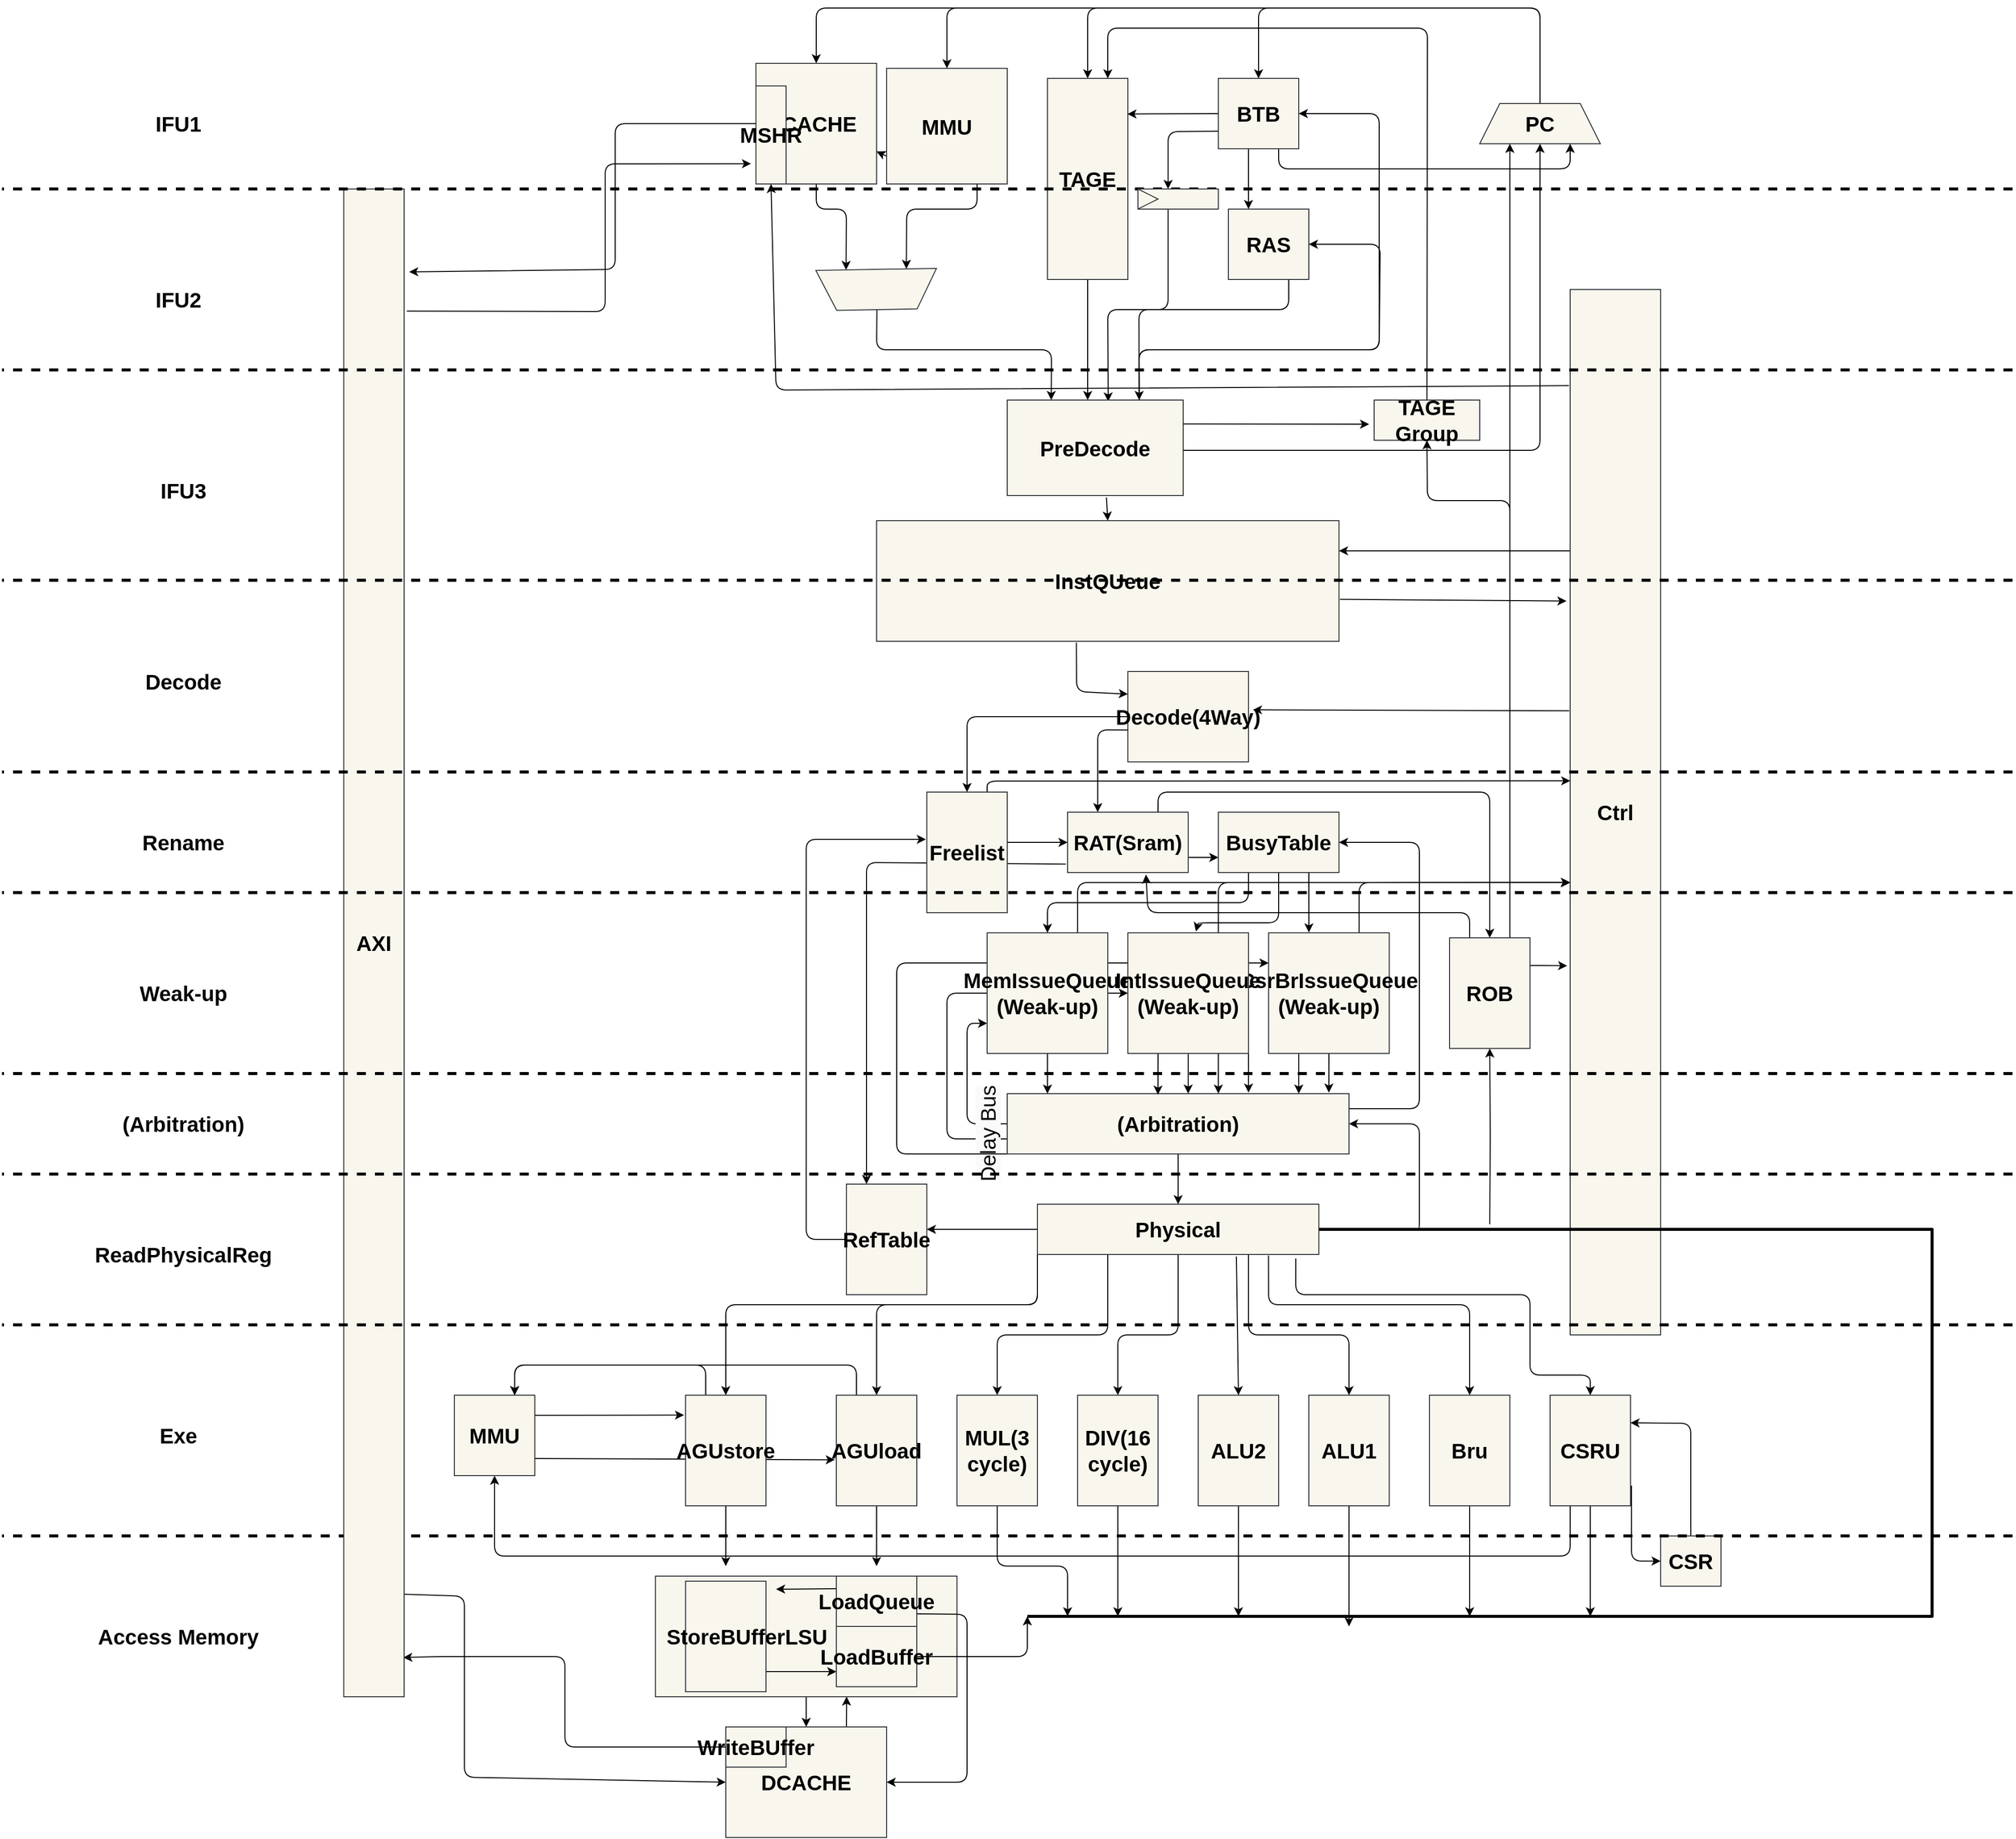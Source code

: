 <mxfile>
    <diagram id="yQtgvB0GavaPX3tY9K_d" name="Page-1">
        <mxGraphModel dx="2946" dy="2102" grid="1" gridSize="10" guides="1" tooltips="1" connect="1" arrows="1" fold="1" page="1" pageScale="1" pageWidth="850" pageHeight="1100" background="#ffffff" math="0" shadow="0">
            <root>
                <mxCell id="0"/>
                <mxCell id="1" parent="0"/>
                <mxCell id="61" style="edgeStyle=none;html=1;entryX=0;entryY=0.25;entryDx=0;entryDy=0;strokeColor=#030303;strokeWidth=1;fontSize=21;fontColor=#000000;exitX=0.432;exitY=1.01;exitDx=0;exitDy=0;exitPerimeter=0;" parent="1" source="3" target="50" edge="1">
                    <mxGeometry relative="1" as="geometry">
                        <mxPoint x="620" y="640" as="sourcePoint"/>
                        <Array as="points">
                            <mxPoint x="509" y="680"/>
                        </Array>
                    </mxGeometry>
                </mxCell>
                <mxCell id="170" style="edgeStyle=none;html=1;exitX=1.002;exitY=0.652;exitDx=0;exitDy=0;strokeColor=#080808;strokeWidth=1;fontSize=21;fontColor=#f8f7f7;entryX=-0.041;entryY=0.298;entryDx=0;entryDy=0;entryPerimeter=0;exitPerimeter=0;" parent="1" source="3" target="55" edge="1">
                    <mxGeometry relative="1" as="geometry">
                        <mxPoint x="990" y="575" as="targetPoint"/>
                    </mxGeometry>
                </mxCell>
                <mxCell id="3" value="&lt;b style=&quot;font-size: 21px;&quot;&gt;&lt;font color=&quot;#000000&quot; style=&quot;font-size: 21px;&quot;&gt;InstQUeue&lt;/font&gt;&lt;/b&gt;" style="whiteSpace=wrap;html=1;fillColor=#f9f7ed;strokeColor=#36393d;fontSize=21;" parent="1" vertex="1">
                    <mxGeometry x="310" y="510" width="460" height="120" as="geometry"/>
                </mxCell>
                <mxCell id="167" style="edgeStyle=none;html=1;exitX=0;exitY=0.5;exitDx=0;exitDy=0;strokeColor=#080808;strokeWidth=1;fontSize=21;fontColor=#f8f7f7;entryX=1.084;entryY=0.055;entryDx=0;entryDy=0;entryPerimeter=0;" parent="1" source="4" target="165" edge="1">
                    <mxGeometry relative="1" as="geometry">
                        <mxPoint x="-360" y="259.882" as="targetPoint"/>
                        <Array as="points">
                            <mxPoint x="50" y="115"/>
                            <mxPoint x="50" y="260"/>
                        </Array>
                    </mxGeometry>
                </mxCell>
                <mxCell id="168" style="edgeStyle=none;html=1;exitX=1.045;exitY=0.081;exitDx=0;exitDy=0;strokeColor=#080808;strokeWidth=1;fontSize=21;fontColor=#f8f7f7;exitPerimeter=0;entryX=-0.041;entryY=0.832;entryDx=0;entryDy=0;entryPerimeter=0;" parent="1" source="165" target="4" edge="1">
                    <mxGeometry relative="1" as="geometry">
                        <mxPoint x="30" y="300" as="targetPoint"/>
                        <Array as="points">
                            <mxPoint x="40" y="302"/>
                            <mxPoint x="40" y="155"/>
                        </Array>
                    </mxGeometry>
                </mxCell>
                <mxCell id="268" style="edgeStyle=none;html=1;exitX=0.5;exitY=1;exitDx=0;exitDy=0;entryX=0.75;entryY=1;entryDx=0;entryDy=0;strokeColor=#000000;fontSize=21;fontColor=#000000;" parent="1" source="4" target="267" edge="1">
                    <mxGeometry relative="1" as="geometry">
                        <Array as="points">
                            <mxPoint x="250" y="200"/>
                            <mxPoint x="280" y="200"/>
                        </Array>
                    </mxGeometry>
                </mxCell>
                <mxCell id="4" value="&lt;b style=&quot;font-size: 21px;&quot;&gt;&lt;font color=&quot;#000000&quot; style=&quot;font-size: 21px;&quot;&gt;ICACHE&lt;/font&gt;&lt;/b&gt;" style="whiteSpace=wrap;html=1;fillColor=#f9f7ed;strokeColor=#36393d;fontSize=21;" parent="1" vertex="1">
                    <mxGeometry x="190" y="55" width="120" height="120" as="geometry"/>
                </mxCell>
                <mxCell id="45" style="edgeStyle=none;html=1;exitX=0.5;exitY=1;exitDx=0;exitDy=0;strokeColor=#030303;strokeWidth=1;fontSize=21;fontColor=#000000;" parent="1" source="5" target="4" edge="1">
                    <mxGeometry relative="1" as="geometry"/>
                </mxCell>
                <mxCell id="269" style="edgeStyle=none;html=1;exitX=0.75;exitY=1;exitDx=0;exitDy=0;strokeColor=#000000;fontSize=21;fontColor=#000000;entryX=0.25;entryY=1;entryDx=0;entryDy=0;" parent="1" source="5" target="267" edge="1">
                    <mxGeometry relative="1" as="geometry">
                        <Array as="points">
                            <mxPoint x="410" y="200"/>
                            <mxPoint x="340" y="200"/>
                        </Array>
                    </mxGeometry>
                </mxCell>
                <mxCell id="5" value="&lt;b style=&quot;font-size: 21px;&quot;&gt;&lt;font color=&quot;#000000&quot; style=&quot;font-size: 21px;&quot;&gt;MMU&lt;/font&gt;&lt;/b&gt;" style="whiteSpace=wrap;html=1;fillColor=#f9f7ed;strokeColor=#36393d;fontSize=21;" parent="1" vertex="1">
                    <mxGeometry x="320" y="60" width="120" height="115" as="geometry"/>
                </mxCell>
                <mxCell id="38" style="edgeStyle=orthogonalEdgeStyle;html=1;exitX=0.5;exitY=0;exitDx=0;exitDy=0;strokeColor=#030303;strokeWidth=1;fontSize=21;fontColor=#000000;entryX=0.5;entryY=0;entryDx=0;entryDy=0;startArrow=none;" parent="1" source="263" target="7" edge="1">
                    <mxGeometry relative="1" as="geometry">
                        <mxPoint x="520" y="60" as="targetPoint"/>
                        <mxPoint x="930.0" y="80" as="sourcePoint"/>
                        <Array as="points">
                            <mxPoint x="970"/>
                            <mxPoint x="520"/>
                        </Array>
                    </mxGeometry>
                </mxCell>
                <mxCell id="276" style="edgeStyle=none;html=1;exitX=0.75;exitY=0;exitDx=0;exitDy=0;entryX=0.25;entryY=1;entryDx=0;entryDy=0;strokeColor=#000000;fontSize=21;fontColor=#000000;" parent="1" source="122" target="263" edge="1">
                    <mxGeometry relative="1" as="geometry">
                        <mxPoint x="560" y="471.25" as="sourcePoint"/>
                        <Array as="points">
                            <mxPoint x="940" y="471"/>
                        </Array>
                    </mxGeometry>
                </mxCell>
                <mxCell id="272" style="edgeStyle=none;html=1;exitX=0.5;exitY=1;exitDx=0;exitDy=0;strokeColor=#000000;fontSize=21;fontColor=#000000;" parent="1" source="7" edge="1">
                    <mxGeometry relative="1" as="geometry">
                        <mxPoint x="520" y="390" as="targetPoint"/>
                        <Array as="points">
                            <mxPoint x="520" y="310"/>
                            <mxPoint x="520" y="350"/>
                        </Array>
                    </mxGeometry>
                </mxCell>
                <mxCell id="7" value="&lt;b style=&quot;font-size: 21px;&quot;&gt;&lt;font color=&quot;#000000&quot; style=&quot;font-size: 21px;&quot;&gt;TAGE&lt;/font&gt;&lt;/b&gt;" style="whiteSpace=wrap;html=1;fillColor=#f9f7ed;strokeColor=#36393d;fontSize=21;" parent="1" vertex="1">
                    <mxGeometry x="480" y="70" width="80" height="200" as="geometry"/>
                </mxCell>
                <mxCell id="273" style="edgeStyle=none;html=1;exitX=0.75;exitY=1;exitDx=0;exitDy=0;entryX=0.574;entryY=0.015;entryDx=0;entryDy=0;strokeColor=#000000;fontSize=21;fontColor=#000000;entryPerimeter=0;" parent="1" source="8" target="51" edge="1">
                    <mxGeometry relative="1" as="geometry">
                        <Array as="points">
                            <mxPoint x="720" y="300"/>
                            <mxPoint x="540" y="300"/>
                        </Array>
                    </mxGeometry>
                </mxCell>
                <mxCell id="8" value="&lt;font color=&quot;#000000&quot; style=&quot;font-size: 21px;&quot;&gt;&lt;span style=&quot;font-size: 21px;&quot;&gt;&lt;b style=&quot;font-size: 21px;&quot;&gt;RAS&lt;/b&gt;&lt;/span&gt;&lt;/font&gt;" style="whiteSpace=wrap;html=1;fillColor=#f9f7ed;strokeColor=#36393d;fontSize=21;" parent="1" vertex="1">
                    <mxGeometry x="660" y="200" width="80" height="70" as="geometry"/>
                </mxCell>
                <mxCell id="10" style="edgeStyle=none;html=1;fontSize=21;fontColor=#000000;strokeColor=#030303;entryX=0.25;entryY=0;entryDx=0;entryDy=0;" parent="1" target="8" edge="1">
                    <mxGeometry relative="1" as="geometry">
                        <mxPoint x="700" y="190" as="targetPoint"/>
                        <mxPoint x="680" y="140" as="sourcePoint"/>
                    </mxGeometry>
                </mxCell>
                <mxCell id="31" style="edgeStyle=none;html=1;strokeColor=#030303;fontSize=21;fontColor=#000000;entryX=0.994;entryY=0.177;entryDx=0;entryDy=0;exitX=0;exitY=0.5;exitDx=0;exitDy=0;entryPerimeter=0;" parent="1" source="9" target="7" edge="1">
                    <mxGeometry relative="1" as="geometry">
                        <mxPoint x="570" y="123" as="targetPoint"/>
                        <mxPoint x="580" y="70" as="sourcePoint"/>
                    </mxGeometry>
                </mxCell>
                <mxCell id="264" style="edgeStyle=none;html=1;entryX=0.75;entryY=1;entryDx=0;entryDy=0;strokeColor=#000000;fontSize=21;fontColor=#000000;exitX=0.75;exitY=1;exitDx=0;exitDy=0;" parent="1" source="9" target="263" edge="1">
                    <mxGeometry relative="1" as="geometry">
                        <mxPoint x="890" y="230" as="sourcePoint"/>
                        <Array as="points">
                            <mxPoint x="710" y="160"/>
                            <mxPoint x="1000" y="160"/>
                        </Array>
                    </mxGeometry>
                </mxCell>
                <mxCell id="282" style="edgeStyle=none;html=1;strokeColor=#000000;fontSize=21;fontColor=#000000;exitX=0;exitY=0.75;exitDx=0;exitDy=0;" parent="1" source="9" edge="1">
                    <mxGeometry relative="1" as="geometry">
                        <mxPoint x="580" y="70" as="sourcePoint"/>
                        <mxPoint x="600" y="180" as="targetPoint"/>
                        <Array as="points">
                            <mxPoint x="600" y="123"/>
                        </Array>
                    </mxGeometry>
                </mxCell>
                <mxCell id="9" value="&lt;b style=&quot;font-size: 21px;&quot;&gt;&lt;font color=&quot;#000000&quot; style=&quot;font-size: 21px;&quot;&gt;BTB&lt;/font&gt;&lt;/b&gt;" style="whiteSpace=wrap;html=1;fillColor=#f9f7ed;strokeColor=#36393d;fontSize=21;" parent="1" vertex="1">
                    <mxGeometry x="650" y="70" width="80" height="70" as="geometry"/>
                </mxCell>
                <mxCell id="39" style="edgeStyle=none;html=1;strokeColor=#030303;fontSize=21;fontColor=#000000;entryX=0.5;entryY=0;entryDx=0;entryDy=0;" parent="1" target="9" edge="1">
                    <mxGeometry relative="1" as="geometry">
                        <mxPoint x="680" y="20.5" as="targetPoint"/>
                        <mxPoint x="780" as="sourcePoint"/>
                        <Array as="points">
                            <mxPoint x="690"/>
                        </Array>
                    </mxGeometry>
                </mxCell>
                <mxCell id="44" style="edgeStyle=none;html=1;exitX=0;exitY=0.75;exitDx=0;exitDy=0;strokeColor=#030303;fontSize=21;fontColor=#000000;entryX=0.5;entryY=0;entryDx=0;entryDy=0;" parent="1" target="4" edge="1">
                    <mxGeometry relative="1" as="geometry">
                        <mxPoint x="440" y="0.5" as="targetPoint"/>
                        <mxPoint x="530" as="sourcePoint"/>
                        <Array as="points">
                            <mxPoint x="390"/>
                            <mxPoint x="250"/>
                        </Array>
                    </mxGeometry>
                </mxCell>
                <mxCell id="74" style="edgeStyle=none;html=1;exitX=0.009;exitY=0.647;exitDx=0;exitDy=0;strokeColor=#030303;strokeWidth=1;fontSize=21;fontColor=#000000;exitPerimeter=0;entryX=0.25;entryY=0;entryDx=0;entryDy=0;" parent="1" source="50" target="72" edge="1">
                    <mxGeometry relative="1" as="geometry">
                        <mxPoint x="530" y="780" as="targetPoint"/>
                        <Array as="points">
                            <mxPoint x="530" y="718"/>
                        </Array>
                    </mxGeometry>
                </mxCell>
                <mxCell id="175" style="edgeStyle=none;html=1;exitX=-0.01;exitY=0.403;exitDx=0;exitDy=0;strokeColor=#080808;strokeWidth=1;fontSize=21;fontColor=#f8f7f7;exitPerimeter=0;entryX=1.037;entryY=0.424;entryDx=0;entryDy=0;entryPerimeter=0;" parent="1" source="55" target="50" edge="1">
                    <mxGeometry relative="1" as="geometry">
                        <mxPoint x="980" y="695.176" as="targetPoint"/>
                    </mxGeometry>
                </mxCell>
                <mxCell id="181" style="edgeStyle=none;html=1;exitX=0;exitY=0.5;exitDx=0;exitDy=0;entryX=0.5;entryY=0;entryDx=0;entryDy=0;strokeColor=#080808;fontSize=21;" parent="1" source="50" target="73" edge="1">
                    <mxGeometry relative="1" as="geometry">
                        <Array as="points">
                            <mxPoint x="400" y="705"/>
                        </Array>
                    </mxGeometry>
                </mxCell>
                <mxCell id="50" value="&lt;b style=&quot;font-size: 21px;&quot;&gt;&lt;font color=&quot;#000000&quot; style=&quot;font-size: 21px;&quot;&gt;Decode(4Way)&lt;/font&gt;&lt;/b&gt;" style="whiteSpace=wrap;html=1;fillColor=#f9f7ed;strokeColor=#36393d;fontSize=21;" parent="1" vertex="1">
                    <mxGeometry x="560" y="660" width="120" height="90" as="geometry"/>
                </mxCell>
                <mxCell id="174" style="edgeStyle=none;html=1;exitX=0;exitY=0.25;exitDx=0;exitDy=0;entryX=1;entryY=0.25;entryDx=0;entryDy=0;strokeColor=#080808;strokeWidth=1;fontSize=21;fontColor=#f8f7f7;" parent="1" source="55" target="3" edge="1">
                    <mxGeometry relative="1" as="geometry"/>
                </mxCell>
                <mxCell id="55" value="&lt;b style=&quot;font-size: 21px;&quot;&gt;&lt;font color=&quot;#000000&quot; style=&quot;font-size: 21px;&quot;&gt;Ctrl&lt;/font&gt;&lt;/b&gt;" style="whiteSpace=wrap;html=1;fillColor=#f9f7ed;strokeColor=#36393d;fontSize=21;" parent="1" vertex="1">
                    <mxGeometry x="1000" y="280" width="90" height="1040" as="geometry"/>
                </mxCell>
                <mxCell id="99" style="edgeStyle=none;html=1;exitX=0;exitY=0.5;exitDx=0;exitDy=0;entryX=0;entryY=0.75;entryDx=0;entryDy=0;strokeColor=#030303;strokeWidth=1;fontSize=21;fontColor=#000000;" parent="1" source="70" target="71" edge="1">
                    <mxGeometry relative="1" as="geometry">
                        <Array as="points">
                            <mxPoint x="400" y="1110"/>
                            <mxPoint x="400" y="1010"/>
                        </Array>
                    </mxGeometry>
                </mxCell>
                <mxCell id="100" style="edgeStyle=none;html=1;exitX=0;exitY=0.75;exitDx=0;exitDy=0;entryX=0;entryY=0.5;entryDx=0;entryDy=0;strokeColor=#030303;strokeWidth=1;fontSize=21;fontColor=#000000;" parent="1" source="70" target="77" edge="1">
                    <mxGeometry relative="1" as="geometry">
                        <Array as="points">
                            <mxPoint x="380" y="1125"/>
                            <mxPoint x="380" y="980"/>
                        </Array>
                    </mxGeometry>
                </mxCell>
                <mxCell id="197" value="Delay Bus" style="edgeLabel;html=1;align=center;verticalAlign=middle;resizable=0;points=[];fontColor=#050505;labelBackgroundColor=#fafafa;rotation=-90;fontSize=21;" parent="100" vertex="1" connectable="0">
                    <mxGeometry x="-0.403" y="-1" relative="1" as="geometry">
                        <mxPoint x="39" y="50" as="offset"/>
                    </mxGeometry>
                </mxCell>
                <mxCell id="101" style="edgeStyle=none;html=1;exitX=0;exitY=1;exitDx=0;exitDy=0;entryX=0;entryY=0.25;entryDx=0;entryDy=0;strokeColor=#030303;strokeWidth=1;fontSize=21;fontColor=#000000;" parent="1" source="70" target="76" edge="1">
                    <mxGeometry relative="1" as="geometry">
                        <Array as="points">
                            <mxPoint x="330" y="1140"/>
                            <mxPoint x="330" y="950"/>
                        </Array>
                    </mxGeometry>
                </mxCell>
                <mxCell id="109" style="edgeStyle=none;html=1;exitX=0;exitY=0.5;exitDx=0;exitDy=0;strokeColor=#080808;strokeWidth=1;fontSize=21;fontColor=#f8f7f7;" parent="1" source="112" edge="1">
                    <mxGeometry relative="1" as="geometry">
                        <mxPoint x="360" y="1215" as="targetPoint"/>
                        <Array as="points"/>
                    </mxGeometry>
                </mxCell>
                <mxCell id="115" style="edgeStyle=none;html=1;exitX=0.5;exitY=1;exitDx=0;exitDy=0;entryX=0.5;entryY=0;entryDx=0;entryDy=0;strokeColor=#080808;strokeWidth=1;fontSize=21;fontColor=#f8f7f7;" parent="1" source="70" target="112" edge="1">
                    <mxGeometry relative="1" as="geometry"/>
                </mxCell>
                <mxCell id="195" style="edgeStyle=none;html=1;exitX=1;exitY=0.25;exitDx=0;exitDy=0;entryX=1;entryY=0.5;entryDx=0;entryDy=0;strokeColor=#000000;fontSize=21;" parent="1" source="70" target="187" edge="1">
                    <mxGeometry relative="1" as="geometry">
                        <Array as="points">
                            <mxPoint x="850" y="1095"/>
                            <mxPoint x="850" y="830"/>
                        </Array>
                    </mxGeometry>
                </mxCell>
                <mxCell id="70" value="&lt;b style=&quot;color: rgb(0, 0, 0); font-size: 21px;&quot;&gt;(A&lt;/b&gt;&lt;font color=&quot;#000000&quot; style=&quot;font-size: 21px;&quot;&gt;&lt;span style=&quot;font-size: 21px;&quot;&gt;&lt;b style=&quot;font-size: 21px;&quot;&gt;rbitration)&lt;/b&gt;&lt;/span&gt;&lt;/font&gt;" style="whiteSpace=wrap;html=1;fillColor=#f9f7ed;strokeColor=#36393d;fontSize=21;" parent="1" vertex="1">
                    <mxGeometry x="440" y="1080" width="340" height="60" as="geometry"/>
                </mxCell>
                <mxCell id="85" style="edgeStyle=none;html=1;exitX=0.5;exitY=1;exitDx=0;exitDy=0;strokeColor=#030303;strokeWidth=1;fontSize=21;fontColor=#000000;" parent="1" source="71" edge="1">
                    <mxGeometry relative="1" as="geometry">
                        <mxPoint x="480" y="1080" as="targetPoint"/>
                    </mxGeometry>
                </mxCell>
                <mxCell id="179" style="edgeStyle=none;html=1;exitX=0.75;exitY=0;exitDx=0;exitDy=0;strokeColor=#080808;strokeWidth=1;fontSize=21;fontColor=#f8f7f7;" parent="1" source="71" edge="1">
                    <mxGeometry relative="1" as="geometry">
                        <mxPoint x="1000" y="870" as="targetPoint"/>
                        <Array as="points">
                            <mxPoint x="510" y="870"/>
                        </Array>
                    </mxGeometry>
                </mxCell>
                <mxCell id="71" value="&lt;b style=&quot;font-size: 21px;&quot;&gt;&lt;font style=&quot;font-size: 21px;&quot; color=&quot;#000000&quot;&gt;MemIssueQueue&lt;br style=&quot;font-size: 21px;&quot;&gt;(Weak-up)&lt;/font&gt;&lt;/b&gt;" style="whiteSpace=wrap;html=1;fillColor=#f9f7ed;strokeColor=#36393d;fontSize=21;" parent="1" vertex="1">
                    <mxGeometry x="420" y="920" width="120" height="120" as="geometry"/>
                </mxCell>
                <mxCell id="114" style="edgeStyle=none;html=1;exitX=-0.015;exitY=0.86;exitDx=0;exitDy=0;entryX=0.25;entryY=0;entryDx=0;entryDy=0;strokeColor=#080808;strokeWidth=1;fontSize=21;fontColor=#f8f7f7;exitPerimeter=0;" parent="1" source="72" target="108" edge="1">
                    <mxGeometry relative="1" as="geometry">
                        <Array as="points">
                            <mxPoint x="300" y="850"/>
                        </Array>
                    </mxGeometry>
                </mxCell>
                <mxCell id="182" style="edgeStyle=none;html=1;exitX=0.75;exitY=0;exitDx=0;exitDy=0;entryX=0.5;entryY=0;entryDx=0;entryDy=0;strokeColor=#000000;fontSize=21;" parent="1" source="72" target="122" edge="1">
                    <mxGeometry relative="1" as="geometry">
                        <Array as="points">
                            <mxPoint x="590" y="780"/>
                            <mxPoint x="920" y="780"/>
                            <mxPoint x="920" y="910"/>
                        </Array>
                    </mxGeometry>
                </mxCell>
                <mxCell id="191" style="edgeStyle=none;html=1;exitX=1;exitY=0.75;exitDx=0;exitDy=0;entryX=0;entryY=0.75;entryDx=0;entryDy=0;strokeColor=#000000;fontSize=21;" parent="1" source="72" target="187" edge="1">
                    <mxGeometry relative="1" as="geometry"/>
                </mxCell>
                <mxCell id="72" value="&lt;b style=&quot;font-size: 21px;&quot;&gt;&lt;font color=&quot;#000000&quot; style=&quot;font-size: 21px;&quot;&gt;RAT(Sram)&lt;/font&gt;&lt;/b&gt;" style="whiteSpace=wrap;html=1;fillColor=#f9f7ed;strokeColor=#36393d;fontSize=21;" parent="1" vertex="1">
                    <mxGeometry x="500" y="800" width="120" height="60" as="geometry"/>
                </mxCell>
                <mxCell id="78" style="edgeStyle=none;html=1;entryX=0;entryY=0.5;entryDx=0;entryDy=0;strokeColor=#030303;strokeWidth=1;fontSize=21;fontColor=#000000;" parent="1" target="72" edge="1">
                    <mxGeometry relative="1" as="geometry">
                        <mxPoint x="440" y="830" as="sourcePoint"/>
                    </mxGeometry>
                </mxCell>
                <mxCell id="188" style="edgeStyle=none;html=1;exitX=0.75;exitY=0;exitDx=0;exitDy=0;entryX=0.001;entryY=0.47;entryDx=0;entryDy=0;entryPerimeter=0;strokeColor=#000000;fontSize=21;" parent="1" source="73" target="55" edge="1">
                    <mxGeometry relative="1" as="geometry">
                        <Array as="points">
                            <mxPoint x="420" y="769"/>
                        </Array>
                    </mxGeometry>
                </mxCell>
                <mxCell id="73" value="&lt;b style=&quot;font-size: 21px;&quot;&gt;&lt;font color=&quot;#000000&quot; style=&quot;font-size: 21px;&quot;&gt;Freelist&lt;/font&gt;&lt;/b&gt;" style="whiteSpace=wrap;html=1;fillColor=#f9f7ed;strokeColor=#36393d;fontSize=21;" parent="1" vertex="1">
                    <mxGeometry x="360" y="780" width="80" height="120" as="geometry"/>
                </mxCell>
                <mxCell id="87" style="edgeStyle=none;html=1;exitX=0.5;exitY=1;exitDx=0;exitDy=0;entryX=0.941;entryY=-0.017;entryDx=0;entryDy=0;entryPerimeter=0;strokeColor=#030303;strokeWidth=1;fontSize=21;fontColor=#000000;" parent="1" source="76" target="70" edge="1">
                    <mxGeometry relative="1" as="geometry"/>
                </mxCell>
                <mxCell id="102" style="edgeStyle=none;html=1;exitX=0.25;exitY=1;exitDx=0;exitDy=0;strokeColor=#030303;strokeWidth=1;fontSize=21;fontColor=#000000;" parent="1" source="76" edge="1">
                    <mxGeometry relative="1" as="geometry">
                        <mxPoint x="730" y="1080" as="targetPoint"/>
                    </mxGeometry>
                </mxCell>
                <mxCell id="177" style="edgeStyle=none;html=1;exitX=0.75;exitY=0;exitDx=0;exitDy=0;entryX=-0.003;entryY=0.567;entryDx=0;entryDy=0;entryPerimeter=0;strokeColor=#080808;strokeWidth=1;fontSize=21;fontColor=#f8f7f7;" parent="1" source="76" target="55" edge="1">
                    <mxGeometry relative="1" as="geometry">
                        <Array as="points">
                            <mxPoint x="790" y="870"/>
                        </Array>
                    </mxGeometry>
                </mxCell>
                <mxCell id="76" value="&lt;b style=&quot;font-size: 21px;&quot;&gt;&lt;font style=&quot;font-size: 21px;&quot; color=&quot;#000000&quot;&gt;CsrBrIssueQueue&lt;br style=&quot;font-size: 21px;&quot;&gt;&lt;/font&gt;&lt;/b&gt;&lt;b style=&quot;font-size: 21px;&quot;&gt;&lt;font style=&quot;font-size: 21px;&quot; color=&quot;#000000&quot;&gt;(Weak-up)&lt;/font&gt;&lt;/b&gt;&lt;b style=&quot;font-size: 21px;&quot;&gt;&lt;font style=&quot;font-size: 21px;&quot; color=&quot;#000000&quot;&gt;&lt;br style=&quot;font-size: 21px;&quot;&gt;&lt;/font&gt;&lt;/b&gt;" style="whiteSpace=wrap;html=1;fillColor=#f9f7ed;strokeColor=#36393d;fontSize=21;" parent="1" vertex="1">
                    <mxGeometry x="700" y="920" width="120" height="120" as="geometry"/>
                </mxCell>
                <mxCell id="86" style="edgeStyle=none;html=1;exitX=0.5;exitY=1;exitDx=0;exitDy=0;strokeColor=#030303;strokeWidth=1;fontSize=21;fontColor=#000000;" parent="1" source="77" edge="1">
                    <mxGeometry relative="1" as="geometry">
                        <mxPoint x="620" y="1080" as="targetPoint"/>
                    </mxGeometry>
                </mxCell>
                <mxCell id="103" style="edgeStyle=none;html=1;exitX=0.25;exitY=1;exitDx=0;exitDy=0;entryX=0.441;entryY=0.017;entryDx=0;entryDy=0;entryPerimeter=0;strokeColor=#030303;strokeWidth=1;fontSize=21;fontColor=#000000;" parent="1" source="77" target="70" edge="1">
                    <mxGeometry relative="1" as="geometry"/>
                </mxCell>
                <mxCell id="106" style="edgeStyle=none;html=1;exitX=0.75;exitY=1;exitDx=0;exitDy=0;strokeColor=#080808;strokeWidth=1;fontSize=21;fontColor=#f8f7f7;" parent="1" source="77" edge="1">
                    <mxGeometry relative="1" as="geometry">
                        <mxPoint x="650" y="1080" as="targetPoint"/>
                    </mxGeometry>
                </mxCell>
                <mxCell id="107" style="edgeStyle=none;html=1;exitX=1;exitY=1;exitDx=0;exitDy=0;entryX=0.706;entryY=-0.017;entryDx=0;entryDy=0;entryPerimeter=0;strokeColor=#080808;strokeWidth=1;fontSize=21;fontColor=#f8f7f7;" parent="1" source="77" target="70" edge="1">
                    <mxGeometry relative="1" as="geometry"/>
                </mxCell>
                <mxCell id="178" style="edgeStyle=none;html=1;exitX=0.75;exitY=0;exitDx=0;exitDy=0;strokeColor=#080808;strokeWidth=1;fontSize=21;fontColor=#f8f7f7;" parent="1" source="77" edge="1">
                    <mxGeometry relative="1" as="geometry">
                        <mxPoint x="1000" y="870" as="targetPoint"/>
                        <Array as="points">
                            <mxPoint x="650" y="870"/>
                        </Array>
                    </mxGeometry>
                </mxCell>
                <mxCell id="77" value="&lt;b style=&quot;font-size: 21px;&quot;&gt;&lt;font style=&quot;font-size: 21px;&quot; color=&quot;#000000&quot;&gt;IntIssueQueue&lt;br style=&quot;font-size: 21px;&quot;&gt;&lt;/font&gt;&lt;/b&gt;&lt;b style=&quot;font-size: 21px;&quot;&gt;&lt;font style=&quot;font-size: 21px;&quot; color=&quot;#000000&quot;&gt;(Weak-up)&lt;/font&gt;&lt;/b&gt;&lt;b style=&quot;font-size: 21px;&quot;&gt;&lt;font style=&quot;font-size: 21px;&quot; color=&quot;#000000&quot;&gt;&lt;br style=&quot;font-size: 21px;&quot;&gt;&lt;/font&gt;&lt;/b&gt;" style="whiteSpace=wrap;html=1;fillColor=#f9f7ed;strokeColor=#36393d;fontSize=21;" parent="1" vertex="1">
                    <mxGeometry x="560" y="920" width="120" height="120" as="geometry"/>
                </mxCell>
                <mxCell id="111" style="edgeStyle=none;html=1;exitX=0;exitY=0.5;exitDx=0;exitDy=0;entryX=-0.012;entryY=0.392;entryDx=0;entryDy=0;entryPerimeter=0;strokeColor=#080808;strokeWidth=1;fontSize=21;fontColor=#f8f7f7;" parent="1" source="108" target="73" edge="1">
                    <mxGeometry relative="1" as="geometry">
                        <Array as="points">
                            <mxPoint x="240" y="1225"/>
                            <mxPoint x="240" y="827"/>
                        </Array>
                    </mxGeometry>
                </mxCell>
                <mxCell id="108" value="&lt;b style=&quot;color: rgb(0, 0, 0); font-size: 21px;&quot;&gt;RefTable&lt;/b&gt;" style="whiteSpace=wrap;html=1;fillColor=#f9f7ed;strokeColor=#36393d;fontSize=21;" parent="1" vertex="1">
                    <mxGeometry x="280" y="1170" width="80" height="110" as="geometry"/>
                </mxCell>
                <mxCell id="128" style="edgeStyle=none;html=1;exitX=0.918;exitY=1.08;exitDx=0;exitDy=0;entryX=0.5;entryY=0;entryDx=0;entryDy=0;strokeColor=#080808;strokeWidth=1;fontSize=21;fontColor=#f8f7f7;exitPerimeter=0;" parent="1" source="112" target="123" edge="1">
                    <mxGeometry relative="1" as="geometry">
                        <Array as="points">
                            <mxPoint x="727" y="1280"/>
                            <mxPoint x="800" y="1280"/>
                            <mxPoint x="960" y="1280"/>
                            <mxPoint x="960" y="1360"/>
                            <mxPoint x="1020" y="1360"/>
                        </Array>
                    </mxGeometry>
                </mxCell>
                <mxCell id="129" style="edgeStyle=none;html=1;exitX=0.821;exitY=1.02;exitDx=0;exitDy=0;entryX=0.5;entryY=0;entryDx=0;entryDy=0;strokeColor=#080808;strokeWidth=1;fontSize=21;fontColor=#f8f7f7;exitPerimeter=0;" parent="1" source="112" target="121" edge="1">
                    <mxGeometry relative="1" as="geometry">
                        <Array as="points">
                            <mxPoint x="700" y="1290"/>
                            <mxPoint x="900" y="1290"/>
                        </Array>
                    </mxGeometry>
                </mxCell>
                <mxCell id="130" style="edgeStyle=none;html=1;exitX=0.75;exitY=1;exitDx=0;exitDy=0;entryX=0.5;entryY=0;entryDx=0;entryDy=0;strokeColor=#080808;strokeWidth=1;fontSize=21;fontColor=#f8f7f7;" parent="1" source="112" target="120" edge="1">
                    <mxGeometry relative="1" as="geometry">
                        <Array as="points">
                            <mxPoint x="680" y="1320"/>
                            <mxPoint x="780" y="1320"/>
                        </Array>
                    </mxGeometry>
                </mxCell>
                <mxCell id="131" style="edgeStyle=none;html=1;exitX=0.707;exitY=1.04;exitDx=0;exitDy=0;entryX=0.5;entryY=0;entryDx=0;entryDy=0;strokeColor=#080808;strokeWidth=1;fontSize=21;fontColor=#f8f7f7;exitPerimeter=0;" parent="1" source="112" target="125" edge="1">
                    <mxGeometry relative="1" as="geometry"/>
                </mxCell>
                <mxCell id="132" style="edgeStyle=none;html=1;exitX=0.5;exitY=1;exitDx=0;exitDy=0;entryX=0.5;entryY=0;entryDx=0;entryDy=0;strokeColor=#080808;strokeWidth=1;fontSize=21;fontColor=#f8f7f7;" parent="1" source="112" target="119" edge="1">
                    <mxGeometry relative="1" as="geometry">
                        <Array as="points">
                            <mxPoint x="610" y="1320"/>
                            <mxPoint x="550" y="1320"/>
                        </Array>
                    </mxGeometry>
                </mxCell>
                <mxCell id="133" style="edgeStyle=none;html=1;exitX=0.25;exitY=1;exitDx=0;exitDy=0;entryX=0.5;entryY=0;entryDx=0;entryDy=0;strokeColor=#080808;strokeWidth=1;fontSize=21;fontColor=#f8f7f7;" parent="1" source="112" target="118" edge="1">
                    <mxGeometry relative="1" as="geometry">
                        <Array as="points">
                            <mxPoint x="540" y="1280"/>
                            <mxPoint x="540" y="1320"/>
                            <mxPoint x="430" y="1320"/>
                        </Array>
                    </mxGeometry>
                </mxCell>
                <mxCell id="134" style="edgeStyle=none;html=1;exitX=0;exitY=1;exitDx=0;exitDy=0;entryX=0.5;entryY=0;entryDx=0;entryDy=0;strokeColor=#080808;strokeWidth=1;fontSize=21;fontColor=#f8f7f7;" parent="1" source="112" target="245" edge="1">
                    <mxGeometry relative="1" as="geometry">
                        <Array as="points">
                            <mxPoint x="470" y="1290"/>
                            <mxPoint x="410" y="1290"/>
                            <mxPoint x="310" y="1290"/>
                            <mxPoint x="310" y="1330"/>
                        </Array>
                        <mxPoint x="305" y="1320" as="targetPoint"/>
                    </mxGeometry>
                </mxCell>
                <mxCell id="247" style="edgeStyle=none;html=1;exitX=0;exitY=1;exitDx=0;exitDy=0;entryX=0.5;entryY=0;entryDx=0;entryDy=0;strokeColor=#000000;fontSize=21;" parent="1" source="112" target="246" edge="1">
                    <mxGeometry relative="1" as="geometry">
                        <Array as="points">
                            <mxPoint x="470" y="1290"/>
                            <mxPoint x="160" y="1290"/>
                        </Array>
                    </mxGeometry>
                </mxCell>
                <mxCell id="112" value="&lt;b style=&quot;color: rgb(0, 0, 0); font-size: 21px;&quot;&gt;Physical&lt;/b&gt;" style="whiteSpace=wrap;html=1;fillColor=#f9f7ed;strokeColor=#36393d;fontSize=21;" parent="1" vertex="1">
                    <mxGeometry x="470" y="1190" width="280" height="50" as="geometry"/>
                </mxCell>
                <mxCell id="145" style="edgeStyle=none;html=1;exitX=0.5;exitY=1;exitDx=0;exitDy=0;strokeColor=#080808;strokeWidth=1;fontSize=21;fontColor=#f8f7f7;" parent="1" source="118" edge="1">
                    <mxGeometry relative="1" as="geometry">
                        <mxPoint x="500" y="1600" as="targetPoint"/>
                        <Array as="points">
                            <mxPoint x="430" y="1550"/>
                            <mxPoint x="500" y="1550"/>
                        </Array>
                    </mxGeometry>
                </mxCell>
                <mxCell id="118" value="&lt;b style=&quot;color: rgb(0, 0, 0); font-size: 21px;&quot;&gt;MUL(3 cycle)&lt;/b&gt;" style="whiteSpace=wrap;html=1;fillColor=#f9f7ed;strokeColor=#36393d;fontSize=21;" parent="1" vertex="1">
                    <mxGeometry x="390" y="1380" width="80" height="110" as="geometry"/>
                </mxCell>
                <mxCell id="146" style="edgeStyle=none;html=1;exitX=0.5;exitY=1;exitDx=0;exitDy=0;strokeColor=#080808;strokeWidth=1;fontSize=21;fontColor=#f8f7f7;" parent="1" source="119" edge="1">
                    <mxGeometry relative="1" as="geometry">
                        <mxPoint x="550" y="1600" as="targetPoint"/>
                    </mxGeometry>
                </mxCell>
                <mxCell id="119" value="&lt;b style=&quot;color: rgb(0, 0, 0); font-size: 21px;&quot;&gt;DIV(16 cycle)&lt;/b&gt;" style="whiteSpace=wrap;html=1;fillColor=#f9f7ed;strokeColor=#36393d;fontSize=21;" parent="1" vertex="1">
                    <mxGeometry x="510" y="1380" width="80" height="110" as="geometry"/>
                </mxCell>
                <mxCell id="148" style="edgeStyle=none;html=1;exitX=0.5;exitY=1;exitDx=0;exitDy=0;strokeColor=#080808;strokeWidth=1;fontSize=21;fontColor=#f8f7f7;" parent="1" source="120" edge="1">
                    <mxGeometry relative="1" as="geometry">
                        <mxPoint x="780" y="1610" as="targetPoint"/>
                    </mxGeometry>
                </mxCell>
                <mxCell id="120" value="&lt;b style=&quot;color: rgb(0, 0, 0); font-size: 21px;&quot;&gt;ALU1&lt;/b&gt;" style="whiteSpace=wrap;html=1;fillColor=#f9f7ed;strokeColor=#36393d;fontSize=21;" parent="1" vertex="1">
                    <mxGeometry x="740" y="1380" width="80" height="110" as="geometry"/>
                </mxCell>
                <mxCell id="149" style="edgeStyle=none;html=1;exitX=0.5;exitY=1;exitDx=0;exitDy=0;strokeColor=#080808;strokeWidth=1;fontSize=21;fontColor=#f8f7f7;" parent="1" source="121" edge="1">
                    <mxGeometry relative="1" as="geometry">
                        <mxPoint x="900" y="1600" as="targetPoint"/>
                    </mxGeometry>
                </mxCell>
                <mxCell id="121" value="&lt;font color=&quot;#000000&quot; style=&quot;font-size: 21px;&quot;&gt;&lt;span style=&quot;font-size: 21px;&quot;&gt;&lt;b style=&quot;font-size: 21px;&quot;&gt;Bru&lt;/b&gt;&lt;/span&gt;&lt;/font&gt;" style="whiteSpace=wrap;html=1;fillColor=#f9f7ed;strokeColor=#36393d;fontSize=21;" parent="1" vertex="1">
                    <mxGeometry x="860" y="1380" width="80" height="110" as="geometry"/>
                </mxCell>
                <mxCell id="151" style="edgeStyle=orthogonalEdgeStyle;html=1;strokeColor=#080808;strokeWidth=1;fontSize=21;fontColor=#f8f7f7;entryX=0.5;entryY=1;entryDx=0;entryDy=0;" parent="1" target="122" edge="1">
                    <mxGeometry relative="1" as="geometry">
                        <mxPoint x="880" y="1090" as="targetPoint"/>
                        <mxPoint x="920" y="1210" as="sourcePoint"/>
                    </mxGeometry>
                </mxCell>
                <mxCell id="152" style="edgeStyle=orthogonalEdgeStyle;html=1;exitX=1;exitY=0.25;exitDx=0;exitDy=0;entryX=-0.033;entryY=0.647;entryDx=0;entryDy=0;entryPerimeter=0;strokeColor=#080808;strokeWidth=1;fontSize=21;fontColor=#f8f7f7;" parent="1" source="122" target="55" edge="1">
                    <mxGeometry relative="1" as="geometry"/>
                </mxCell>
                <mxCell id="230" style="edgeStyle=none;html=1;exitX=0.25;exitY=0;exitDx=0;exitDy=0;entryX=0.65;entryY=1.033;entryDx=0;entryDy=0;entryPerimeter=0;strokeColor=#050505;fontSize=21;" parent="1" source="122" target="72" edge="1">
                    <mxGeometry relative="1" as="geometry">
                        <Array as="points">
                            <mxPoint x="900" y="900"/>
                            <mxPoint x="580" y="900"/>
                        </Array>
                    </mxGeometry>
                </mxCell>
                <mxCell id="291" style="edgeStyle=none;html=1;exitX=0.75;exitY=0;exitDx=0;exitDy=0;entryX=0.5;entryY=1;entryDx=0;entryDy=0;strokeColor=#000000;fontSize=21;" parent="1" source="122" target="289" edge="1">
                    <mxGeometry relative="1" as="geometry">
                        <Array as="points">
                            <mxPoint x="940" y="490"/>
                            <mxPoint x="858" y="490"/>
                        </Array>
                    </mxGeometry>
                </mxCell>
                <mxCell id="122" value="&lt;b style=&quot;color: rgb(0, 0, 0); font-size: 21px;&quot;&gt;ROB&lt;/b&gt;" style="whiteSpace=wrap;html=1;fillColor=#f9f7ed;strokeColor=#36393d;fontSize=21;" parent="1" vertex="1">
                    <mxGeometry x="880" y="925" width="80" height="110" as="geometry"/>
                </mxCell>
                <mxCell id="135" style="edgeStyle=none;html=1;strokeColor=#080808;strokeWidth=1;fontSize=21;fontColor=#f8f7f7;exitX=1.013;exitY=0.818;exitDx=0;exitDy=0;exitPerimeter=0;entryX=0;entryY=0.5;entryDx=0;entryDy=0;" parent="1" source="123" target="127" edge="1">
                    <mxGeometry relative="1" as="geometry">
                        <mxPoint x="1060" y="1470" as="sourcePoint"/>
                        <mxPoint x="1090" y="1470" as="targetPoint"/>
                        <Array as="points">
                            <mxPoint x="1061" y="1545"/>
                        </Array>
                    </mxGeometry>
                </mxCell>
                <mxCell id="150" style="edgeStyle=none;html=1;exitX=0.5;exitY=1;exitDx=0;exitDy=0;strokeColor=#080808;strokeWidth=1;fontSize=21;fontColor=#f8f7f7;" parent="1" source="123" edge="1">
                    <mxGeometry relative="1" as="geometry">
                        <mxPoint x="1020" y="1600" as="targetPoint"/>
                    </mxGeometry>
                </mxCell>
                <mxCell id="158" style="edgeStyle=none;html=1;exitX=0.25;exitY=1;exitDx=0;exitDy=0;entryX=0.5;entryY=1;entryDx=0;entryDy=0;strokeColor=#080808;strokeWidth=1;fontSize=21;fontColor=#f8f7f7;" parent="1" source="123" target="137" edge="1">
                    <mxGeometry relative="1" as="geometry">
                        <Array as="points">
                            <mxPoint x="1000" y="1540"/>
                            <mxPoint x="-70" y="1540"/>
                        </Array>
                    </mxGeometry>
                </mxCell>
                <mxCell id="123" value="&lt;font color=&quot;#000000&quot; style=&quot;font-size: 21px;&quot;&gt;&lt;span style=&quot;font-size: 21px;&quot;&gt;&lt;b style=&quot;font-size: 21px;&quot;&gt;CSRU&lt;/b&gt;&lt;/span&gt;&lt;/font&gt;" style="whiteSpace=wrap;html=1;fillColor=#f9f7ed;strokeColor=#36393d;fontSize=21;" parent="1" vertex="1">
                    <mxGeometry x="980" y="1380" width="80" height="110" as="geometry"/>
                </mxCell>
                <mxCell id="147" style="edgeStyle=none;html=1;exitX=0.5;exitY=1;exitDx=0;exitDy=0;strokeColor=#080808;strokeWidth=1;fontSize=21;fontColor=#f8f7f7;" parent="1" source="125" edge="1">
                    <mxGeometry relative="1" as="geometry">
                        <mxPoint x="670" y="1600" as="targetPoint"/>
                    </mxGeometry>
                </mxCell>
                <mxCell id="125" value="&lt;b style=&quot;color: rgb(0, 0, 0); font-size: 21px;&quot;&gt;ALU2&lt;/b&gt;" style="whiteSpace=wrap;html=1;fillColor=#f9f7ed;strokeColor=#36393d;fontSize=21;" parent="1" vertex="1">
                    <mxGeometry x="630" y="1380" width="80" height="110" as="geometry"/>
                </mxCell>
                <mxCell id="136" style="edgeStyle=none;html=1;exitX=0.5;exitY=0;exitDx=0;exitDy=0;entryX=1;entryY=0.25;entryDx=0;entryDy=0;strokeColor=#080808;strokeWidth=1;fontSize=21;fontColor=#f8f7f7;" parent="1" source="127" target="123" edge="1">
                    <mxGeometry relative="1" as="geometry">
                        <Array as="points">
                            <mxPoint x="1120" y="1408"/>
                        </Array>
                    </mxGeometry>
                </mxCell>
                <mxCell id="127" value="&lt;font color=&quot;#000000&quot; style=&quot;font-size: 21px;&quot;&gt;&lt;span style=&quot;font-size: 21px;&quot;&gt;&lt;b style=&quot;font-size: 21px;&quot;&gt;CSR&lt;/b&gt;&lt;/span&gt;&lt;/font&gt;" style="whiteSpace=wrap;html=1;fillColor=#f9f7ed;strokeColor=#36393d;fontSize=21;" parent="1" vertex="1">
                    <mxGeometry x="1090" y="1520" width="60" height="50" as="geometry"/>
                </mxCell>
                <mxCell id="157" style="edgeStyle=none;html=1;exitX=1;exitY=0.25;exitDx=0;exitDy=0;entryX=-0.019;entryY=0.18;entryDx=0;entryDy=0;entryPerimeter=0;strokeColor=#080808;strokeWidth=1;fontSize=21;fontColor=#f8f7f7;" parent="1" source="137" target="246" edge="1">
                    <mxGeometry relative="1" as="geometry">
                        <mxPoint x="110.26" y="1399.92" as="targetPoint"/>
                    </mxGeometry>
                </mxCell>
                <mxCell id="248" style="edgeStyle=none;html=1;entryX=-0.019;entryY=0.584;entryDx=0;entryDy=0;entryPerimeter=0;strokeColor=#000000;fontSize=21;" parent="1" target="245" edge="1">
                    <mxGeometry relative="1" as="geometry">
                        <mxPoint x="-30" y="1443" as="sourcePoint"/>
                    </mxGeometry>
                </mxCell>
                <mxCell id="137" value="&lt;b style=&quot;color: rgb(0, 0, 0); font-size: 21px;&quot;&gt;MMU&lt;/b&gt;" style="whiteSpace=wrap;html=1;fillColor=#f9f7ed;strokeColor=#36393d;fontSize=21;" parent="1" vertex="1">
                    <mxGeometry x="-110" y="1380" width="80" height="80" as="geometry"/>
                </mxCell>
                <mxCell id="169" style="edgeStyle=none;html=1;exitX=1.006;exitY=0.932;exitDx=0;exitDy=0;strokeColor=#080808;strokeWidth=1;fontSize=21;fontColor=#f8f7f7;exitPerimeter=0;entryX=0;entryY=0.5;entryDx=0;entryDy=0;" parent="1" source="165" target="140" edge="1">
                    <mxGeometry relative="1" as="geometry">
                        <mxPoint x="-180" y="1580" as="targetPoint"/>
                        <Array as="points">
                            <mxPoint x="-100" y="1580"/>
                            <mxPoint x="-100" y="1645"/>
                            <mxPoint x="-100" y="1760"/>
                        </Array>
                    </mxGeometry>
                </mxCell>
                <mxCell id="294" style="edgeStyle=none;html=1;exitX=0.75;exitY=0;exitDx=0;exitDy=0;entryX=0.634;entryY=0.998;entryDx=0;entryDy=0;entryPerimeter=0;strokeColor=#000000;fontSize=21;" parent="1" source="140" target="153" edge="1">
                    <mxGeometry relative="1" as="geometry"/>
                </mxCell>
                <mxCell id="140" value="&lt;b style=&quot;color: rgb(0, 0, 0); font-size: 21px;&quot;&gt;DCACHE&lt;/b&gt;" style="whiteSpace=wrap;html=1;fillColor=#f9f7ed;strokeColor=#36393d;fontSize=21;" parent="1" vertex="1">
                    <mxGeometry x="160" y="1710" width="160" height="110" as="geometry"/>
                </mxCell>
                <mxCell id="143" style="edgeStyle=orthogonalEdgeStyle;html=1;strokeColor=#030303;fontSize=21;fontColor=#000000;strokeWidth=3;shape=link;width=-2;exitX=1;exitY=0.5;exitDx=0;exitDy=0;" parent="1" source="112" edge="1">
                    <mxGeometry relative="1" as="geometry">
                        <mxPoint x="460" y="1600" as="targetPoint"/>
                        <mxPoint x="1290" y="1390" as="sourcePoint"/>
                        <Array as="points">
                            <mxPoint x="1360" y="1215"/>
                            <mxPoint x="1360" y="1600"/>
                        </Array>
                    </mxGeometry>
                </mxCell>
                <mxCell id="255" style="edgeStyle=none;html=1;strokeColor=#000000;fontSize=21;" parent="1" edge="1">
                    <mxGeometry relative="1" as="geometry">
                        <mxPoint x="260" y="1650" as="targetPoint"/>
                        <mxPoint x="200" y="1650" as="sourcePoint"/>
                    </mxGeometry>
                </mxCell>
                <mxCell id="295" style="edgeStyle=none;html=1;exitX=0.5;exitY=1;exitDx=0;exitDy=0;entryX=0.5;entryY=0;entryDx=0;entryDy=0;strokeColor=#000000;fontSize=21;" parent="1" source="153" target="140" edge="1">
                    <mxGeometry relative="1" as="geometry"/>
                </mxCell>
                <mxCell id="153" value="&lt;b style=&quot;color: rgb(0, 0, 0); font-size: 21px;&quot;&gt;LSU&lt;/b&gt;" style="whiteSpace=wrap;html=1;fillColor=#f9f7ed;strokeColor=#36393d;fontSize=21;" parent="1" vertex="1">
                    <mxGeometry x="90" y="1560" width="300" height="120" as="geometry"/>
                </mxCell>
                <mxCell id="164" style="edgeStyle=none;html=1;exitX=0;exitY=0.5;exitDx=0;exitDy=0;strokeColor=#080808;strokeWidth=1;fontSize=21;fontColor=#f8f7f7;entryX=0.986;entryY=0.974;entryDx=0;entryDy=0;entryPerimeter=0;" parent="1" source="161" target="165" edge="1">
                    <mxGeometry relative="1" as="geometry">
                        <mxPoint x="-360" y="1640" as="targetPoint"/>
                        <Array as="points">
                            <mxPoint y="1730"/>
                            <mxPoint y="1640"/>
                            <mxPoint x="-130" y="1640"/>
                        </Array>
                    </mxGeometry>
                </mxCell>
                <mxCell id="161" value="&lt;b style=&quot;color: rgb(0, 0, 0); font-size: 21px;&quot;&gt;WriteBUffer&lt;/b&gt;" style="whiteSpace=wrap;html=1;fillColor=#f9f7ed;strokeColor=#36393d;fontSize=21;" parent="1" vertex="1">
                    <mxGeometry x="160" y="1710" width="60" height="40" as="geometry"/>
                </mxCell>
                <mxCell id="210" style="edgeStyle=none;html=1;strokeColor=#000000;fontSize=21;fontColor=#050505;startArrow=none;startFill=0;endArrow=none;endFill=0;strokeWidth=3;dashed=1;" parent="1" edge="1">
                    <mxGeometry relative="1" as="geometry">
                        <mxPoint x="-560" y="1520" as="targetPoint"/>
                        <mxPoint x="1440" y="1520" as="sourcePoint"/>
                    </mxGeometry>
                </mxCell>
                <mxCell id="165" value="&lt;b style=&quot;font-size: 21px;&quot;&gt;&lt;font color=&quot;#000000&quot; style=&quot;font-size: 21px;&quot;&gt;AXI&lt;/font&gt;&lt;/b&gt;" style="whiteSpace=wrap;html=1;fillColor=#f9f7ed;strokeColor=#36393d;fontSize=21;" parent="1" vertex="1">
                    <mxGeometry x="-220" y="180" width="60" height="1500" as="geometry"/>
                </mxCell>
                <mxCell id="172" style="edgeStyle=none;html=1;exitX=-0.013;exitY=0.092;exitDx=0;exitDy=0;strokeColor=#080808;strokeWidth=1;fontSize=21;fontColor=#f8f7f7;exitPerimeter=0;entryX=0.5;entryY=1;entryDx=0;entryDy=0;" parent="1" source="55" target="266" edge="1">
                    <mxGeometry relative="1" as="geometry">
                        <mxPoint x="100" y="340" as="targetPoint"/>
                        <mxPoint x="1007.39" y="449.12" as="sourcePoint"/>
                        <Array as="points">
                            <mxPoint x="210" y="380"/>
                        </Array>
                    </mxGeometry>
                </mxCell>
                <mxCell id="183" style="edgeStyle=orthogonalEdgeStyle;html=1;strokeColor=#080808;strokeWidth=1;fontSize=21;fontColor=#f8f7f7;entryX=1;entryY=0.5;entryDx=0;entryDy=0;" parent="1" target="70" edge="1">
                    <mxGeometry relative="1" as="geometry">
                        <mxPoint x="850" y="850" as="targetPoint"/>
                        <mxPoint x="849" y="1215" as="sourcePoint"/>
                        <Array as="points">
                            <mxPoint x="850" y="1215"/>
                            <mxPoint x="850" y="1110"/>
                        </Array>
                    </mxGeometry>
                </mxCell>
                <mxCell id="192" style="edgeStyle=none;html=1;exitX=0.25;exitY=1;exitDx=0;exitDy=0;entryX=0.5;entryY=0;entryDx=0;entryDy=0;strokeColor=#000000;fontSize=21;" parent="1" source="187" target="71" edge="1">
                    <mxGeometry relative="1" as="geometry">
                        <Array as="points">
                            <mxPoint x="680" y="890"/>
                            <mxPoint x="480" y="890"/>
                        </Array>
                    </mxGeometry>
                </mxCell>
                <mxCell id="193" style="edgeStyle=none;html=1;exitX=0.5;exitY=1;exitDx=0;exitDy=0;entryX=0.564;entryY=-0.011;entryDx=0;entryDy=0;strokeColor=#000000;entryPerimeter=0;fontSize=21;" parent="1" source="187" target="77" edge="1">
                    <mxGeometry relative="1" as="geometry">
                        <Array as="points">
                            <mxPoint x="710" y="910"/>
                            <mxPoint x="630" y="910"/>
                        </Array>
                    </mxGeometry>
                </mxCell>
                <mxCell id="194" style="edgeStyle=none;html=1;exitX=0.75;exitY=1;exitDx=0;exitDy=0;entryX=0.334;entryY=-0.003;entryDx=0;entryDy=0;entryPerimeter=0;strokeColor=#000000;fontSize=21;" parent="1" source="187" target="76" edge="1">
                    <mxGeometry relative="1" as="geometry"/>
                </mxCell>
                <mxCell id="187" value="&lt;b style=&quot;font-size: 21px;&quot;&gt;&lt;font color=&quot;#000000&quot; style=&quot;font-size: 21px;&quot;&gt;BusyTable&lt;/font&gt;&lt;/b&gt;" style="whiteSpace=wrap;html=1;fillColor=#f9f7ed;strokeColor=#36393d;fontSize=21;" parent="1" vertex="1">
                    <mxGeometry x="650" y="800" width="120" height="60" as="geometry"/>
                </mxCell>
                <mxCell id="211" style="edgeStyle=none;html=1;strokeColor=#000000;fontSize=21;fontColor=#050505;startArrow=none;startFill=0;endArrow=none;endFill=0;strokeWidth=3;dashed=1;" parent="1" edge="1">
                    <mxGeometry relative="1" as="geometry">
                        <mxPoint x="-560.0" y="880" as="targetPoint"/>
                        <mxPoint x="1440" y="880" as="sourcePoint"/>
                    </mxGeometry>
                </mxCell>
                <mxCell id="212" style="edgeStyle=none;html=1;strokeColor=#000000;fontSize=21;fontColor=#050505;startArrow=none;startFill=0;endArrow=none;endFill=0;strokeWidth=3;dashed=1;" parent="1" edge="1">
                    <mxGeometry relative="1" as="geometry">
                        <mxPoint x="-560.0" y="760" as="targetPoint"/>
                        <mxPoint x="1440" y="760" as="sourcePoint"/>
                    </mxGeometry>
                </mxCell>
                <mxCell id="213" style="edgeStyle=none;html=1;strokeColor=#000000;fontSize=21;fontColor=#050505;startArrow=none;startFill=0;endArrow=none;endFill=0;strokeWidth=3;dashed=1;" parent="1" edge="1">
                    <mxGeometry relative="1" as="geometry">
                        <mxPoint x="-560.0" y="1060" as="targetPoint"/>
                        <mxPoint x="1440" y="1060" as="sourcePoint"/>
                    </mxGeometry>
                </mxCell>
                <mxCell id="214" style="edgeStyle=none;html=1;strokeColor=#000000;fontSize=21;fontColor=#050505;startArrow=none;startFill=0;endArrow=none;endFill=0;strokeWidth=3;dashed=1;" parent="1" edge="1">
                    <mxGeometry relative="1" as="geometry">
                        <mxPoint x="-560.0" y="1160" as="targetPoint"/>
                        <mxPoint x="1440" y="1160" as="sourcePoint"/>
                    </mxGeometry>
                </mxCell>
                <mxCell id="215" style="edgeStyle=none;html=1;strokeColor=#000000;fontSize=21;fontColor=#050505;startArrow=none;startFill=0;endArrow=none;endFill=0;strokeWidth=3;dashed=1;" parent="1" edge="1">
                    <mxGeometry relative="1" as="geometry">
                        <mxPoint x="-560.0" y="1310" as="targetPoint"/>
                        <mxPoint x="1440" y="1310" as="sourcePoint"/>
                    </mxGeometry>
                </mxCell>
                <mxCell id="216" style="edgeStyle=none;html=1;strokeColor=#000000;fontSize=21;fontColor=#050505;startArrow=none;startFill=0;endArrow=none;endFill=0;strokeWidth=3;dashed=1;" parent="1" edge="1">
                    <mxGeometry relative="1" as="geometry">
                        <mxPoint x="-560.0" y="360" as="targetPoint"/>
                        <mxPoint x="1440" y="360" as="sourcePoint"/>
                    </mxGeometry>
                </mxCell>
                <mxCell id="217" style="edgeStyle=none;html=1;strokeColor=#000000;fontSize=21;fontColor=#050505;startArrow=none;startFill=0;endArrow=none;endFill=0;strokeWidth=3;dashed=1;" parent="1" edge="1">
                    <mxGeometry relative="1" as="geometry">
                        <mxPoint x="-560.0" y="569.29" as="targetPoint"/>
                        <mxPoint x="1440" y="569.29" as="sourcePoint"/>
                    </mxGeometry>
                </mxCell>
                <mxCell id="219" style="edgeStyle=none;html=1;strokeColor=#000000;fontSize=21;fontColor=#050505;startArrow=none;startFill=0;endArrow=none;endFill=0;strokeWidth=3;dashed=1;" parent="1" edge="1">
                    <mxGeometry relative="1" as="geometry">
                        <mxPoint x="-560.0" y="180" as="targetPoint"/>
                        <mxPoint x="1440" y="180" as="sourcePoint"/>
                    </mxGeometry>
                </mxCell>
                <mxCell id="220" value="&lt;font style=&quot;font-size: 21px;&quot;&gt;&lt;b style=&quot;font-size: 21px;&quot;&gt;IFU1&lt;/b&gt;&lt;/font&gt;" style="text;html=1;align=center;verticalAlign=middle;resizable=0;points=[];autosize=1;strokeColor=none;fillColor=none;fontSize=21;fontColor=#050505;strokeWidth=0;" parent="1" vertex="1">
                    <mxGeometry x="-420" y="95" width="70" height="40" as="geometry"/>
                </mxCell>
                <mxCell id="221" value="&lt;span style=&quot;font-size: 21px;&quot;&gt;&lt;b style=&quot;font-size: 21px;&quot;&gt;IFU3&lt;/b&gt;&lt;/span&gt;" style="text;html=1;align=center;verticalAlign=middle;resizable=0;points=[];autosize=1;strokeColor=none;fillColor=none;fontSize=21;fontColor=#050505;strokeWidth=0;" parent="1" vertex="1">
                    <mxGeometry x="-415" y="460" width="70" height="40" as="geometry"/>
                </mxCell>
                <mxCell id="222" value="&lt;font style=&quot;font-size: 21px;&quot;&gt;&lt;b style=&quot;font-size: 21px;&quot;&gt;IFU2&lt;/b&gt;&lt;/font&gt;" style="text;html=1;align=center;verticalAlign=middle;resizable=0;points=[];autosize=1;strokeColor=none;fillColor=none;fontSize=21;fontColor=#050505;strokeWidth=0;" parent="1" vertex="1">
                    <mxGeometry x="-420" y="270" width="70" height="40" as="geometry"/>
                </mxCell>
                <mxCell id="223" value="&lt;span style=&quot;font-size: 21px;&quot;&gt;&lt;b style=&quot;font-size: 21px;&quot;&gt;Rename&lt;/b&gt;&lt;/span&gt;" style="text;html=1;align=center;verticalAlign=middle;resizable=0;points=[];autosize=1;strokeColor=none;fillColor=none;fontSize=21;fontColor=#050505;strokeWidth=0;" parent="1" vertex="1">
                    <mxGeometry x="-435" y="810" width="110" height="40" as="geometry"/>
                </mxCell>
                <mxCell id="224" value="&lt;span style=&quot;font-size: 21px;&quot;&gt;&lt;b style=&quot;font-size: 21px;&quot;&gt;Decode&lt;/b&gt;&lt;/span&gt;" style="text;html=1;align=center;verticalAlign=middle;resizable=0;points=[];autosize=1;strokeColor=none;fillColor=none;fontSize=21;fontColor=#050505;strokeWidth=0;" parent="1" vertex="1">
                    <mxGeometry x="-430" y="650" width="100" height="40" as="geometry"/>
                </mxCell>
                <mxCell id="225" value="&lt;b style=&quot;font-size: 21px;&quot;&gt;(A&lt;/b&gt;&lt;span style=&quot;font-size: 21px;&quot;&gt;&lt;b style=&quot;font-size: 21px;&quot;&gt;rbitration&lt;/b&gt;&lt;/span&gt;&lt;b style=&quot;font-size: 21px;&quot;&gt;)&lt;/b&gt;" style="text;html=1;align=center;verticalAlign=middle;resizable=0;points=[];autosize=1;strokeColor=none;fillColor=none;fontSize=21;fontColor=#050505;strokeWidth=0;" parent="1" vertex="1">
                    <mxGeometry x="-450" y="1090" width="140" height="40" as="geometry"/>
                </mxCell>
                <mxCell id="226" value="&lt;span style=&quot;font-size: 21px;&quot;&gt;&lt;b style=&quot;font-size: 21px;&quot;&gt;Weak-up&lt;/b&gt;&lt;/span&gt;" style="text;html=1;align=center;verticalAlign=middle;resizable=0;points=[];autosize=1;strokeColor=none;fillColor=none;fontSize=21;fontColor=#050505;strokeWidth=0;" parent="1" vertex="1">
                    <mxGeometry x="-435" y="960" width="110" height="40" as="geometry"/>
                </mxCell>
                <mxCell id="227" value="&lt;span style=&quot;font-size: 21px;&quot;&gt;&lt;b style=&quot;font-size: 21px;&quot;&gt;ReadPhysicalReg&lt;/b&gt;&lt;/span&gt;" style="text;html=1;align=center;verticalAlign=middle;resizable=0;points=[];autosize=1;strokeColor=none;fillColor=none;fontSize=21;fontColor=#050505;strokeWidth=0;" parent="1" vertex="1">
                    <mxGeometry x="-480" y="1220" width="200" height="40" as="geometry"/>
                </mxCell>
                <mxCell id="228" value="&lt;span style=&quot;font-size: 21px;&quot;&gt;&lt;b style=&quot;font-size: 21px;&quot;&gt;Exe&lt;/b&gt;&lt;/span&gt;" style="text;html=1;align=center;verticalAlign=middle;resizable=0;points=[];autosize=1;strokeColor=none;fillColor=none;fontSize=21;fontColor=#050505;strokeWidth=0;" parent="1" vertex="1">
                    <mxGeometry x="-415" y="1400" width="60" height="40" as="geometry"/>
                </mxCell>
                <mxCell id="229" value="&lt;span style=&quot;font-size: 21px;&quot;&gt;&lt;b style=&quot;font-size: 21px;&quot;&gt;Access Memory&lt;/b&gt;&lt;/span&gt;" style="text;html=1;align=center;verticalAlign=middle;resizable=0;points=[];autosize=1;strokeColor=none;fillColor=none;fontSize=21;fontColor=#050505;strokeWidth=0;" parent="1" vertex="1">
                    <mxGeometry x="-475" y="1600" width="180" height="40" as="geometry"/>
                </mxCell>
                <mxCell id="249" style="edgeStyle=none;html=1;exitX=0.25;exitY=0;exitDx=0;exitDy=0;entryX=0.75;entryY=0;entryDx=0;entryDy=0;strokeColor=#000000;fontSize=21;" parent="1" source="245" target="137" edge="1">
                    <mxGeometry relative="1" as="geometry">
                        <Array as="points">
                            <mxPoint x="290" y="1350"/>
                            <mxPoint x="-50" y="1350"/>
                        </Array>
                    </mxGeometry>
                </mxCell>
                <mxCell id="254" style="edgeStyle=none;html=1;exitX=0.5;exitY=1;exitDx=0;exitDy=0;strokeColor=#000000;fontSize=21;" parent="1" source="245" edge="1">
                    <mxGeometry relative="1" as="geometry">
                        <mxPoint x="310" y="1550" as="targetPoint"/>
                    </mxGeometry>
                </mxCell>
                <mxCell id="245" value="&lt;b style=&quot;color: rgb(0, 0, 0); font-size: 21px;&quot;&gt;AGUload&lt;/b&gt;" style="whiteSpace=wrap;html=1;fillColor=#f9f7ed;strokeColor=#36393d;fontSize=21;" parent="1" vertex="1">
                    <mxGeometry x="270" y="1380" width="80" height="110" as="geometry"/>
                </mxCell>
                <mxCell id="250" style="edgeStyle=none;html=1;exitX=0.25;exitY=0;exitDx=0;exitDy=0;entryX=0.75;entryY=0;entryDx=0;entryDy=0;strokeColor=#000000;fontSize=21;" parent="1" source="246" target="137" edge="1">
                    <mxGeometry relative="1" as="geometry">
                        <Array as="points">
                            <mxPoint x="140" y="1350"/>
                            <mxPoint x="-50" y="1350"/>
                        </Array>
                    </mxGeometry>
                </mxCell>
                <mxCell id="253" style="edgeStyle=none;html=1;exitX=0.5;exitY=1;exitDx=0;exitDy=0;strokeColor=#000000;fontSize=21;" parent="1" source="246" edge="1">
                    <mxGeometry relative="1" as="geometry">
                        <mxPoint x="160" y="1550" as="targetPoint"/>
                    </mxGeometry>
                </mxCell>
                <mxCell id="246" value="&lt;b style=&quot;color: rgb(0, 0, 0); font-size: 21px;&quot;&gt;AGUstore&lt;/b&gt;" style="whiteSpace=wrap;html=1;fillColor=#f9f7ed;strokeColor=#36393d;fontSize=21;" parent="1" vertex="1">
                    <mxGeometry x="120" y="1380" width="80" height="110" as="geometry"/>
                </mxCell>
                <mxCell id="256" style="edgeStyle=none;html=1;exitX=0;exitY=0.25;exitDx=0;exitDy=0;strokeColor=#000000;fontSize=21;" parent="1" source="251" edge="1">
                    <mxGeometry relative="1" as="geometry">
                        <mxPoint x="210" y="1573" as="targetPoint"/>
                    </mxGeometry>
                </mxCell>
                <mxCell id="258" style="edgeStyle=none;html=1;entryX=1;entryY=0.5;entryDx=0;entryDy=0;strokeColor=#000000;exitX=1;exitY=0.75;exitDx=0;exitDy=0;fontSize=21;" parent="1" source="251" target="140" edge="1">
                    <mxGeometry relative="1" as="geometry">
                        <Array as="points">
                            <mxPoint x="400" y="1598"/>
                            <mxPoint x="400" y="1765"/>
                        </Array>
                        <mxPoint x="460" y="1700" as="sourcePoint"/>
                    </mxGeometry>
                </mxCell>
                <mxCell id="251" value="&lt;b style=&quot;color: rgb(0, 0, 0); font-size: 21px;&quot;&gt;LoadQueue&lt;/b&gt;" style="whiteSpace=wrap;html=1;fillColor=#f9f7ed;strokeColor=#36393d;fontSize=21;" parent="1" vertex="1">
                    <mxGeometry x="270" y="1560" width="80" height="50" as="geometry"/>
                </mxCell>
                <mxCell id="287" style="edgeStyle=none;html=1;strokeColor=#000000;fontSize=21;fontColor=#000000;exitX=1;exitY=0.5;exitDx=0;exitDy=0;" parent="1" source="252" edge="1">
                    <mxGeometry relative="1" as="geometry">
                        <mxPoint x="460" y="1600" as="targetPoint"/>
                        <Array as="points">
                            <mxPoint x="460" y="1640"/>
                        </Array>
                        <mxPoint x="530" y="1660" as="sourcePoint"/>
                    </mxGeometry>
                </mxCell>
                <mxCell id="252" value="&lt;b style=&quot;color: rgb(0, 0, 0); font-size: 21px;&quot;&gt;LoadBuffer&lt;/b&gt;" style="whiteSpace=wrap;html=1;fillColor=#f9f7ed;strokeColor=#36393d;fontSize=21;" parent="1" vertex="1">
                    <mxGeometry x="270" y="1610" width="80" height="60" as="geometry"/>
                </mxCell>
                <mxCell id="265" style="edgeStyle=none;html=1;exitX=0.5;exitY=0;exitDx=0;exitDy=0;entryX=0.5;entryY=0;entryDx=0;entryDy=0;strokeColor=#000000;fontSize=21;fontColor=#000000;" parent="1" source="263" target="5" edge="1">
                    <mxGeometry relative="1" as="geometry">
                        <Array as="points">
                            <mxPoint x="970"/>
                            <mxPoint x="380"/>
                        </Array>
                    </mxGeometry>
                </mxCell>
                <mxCell id="263" value="&lt;font color=&quot;#000000&quot; style=&quot;font-size: 21px;&quot;&gt;&lt;b style=&quot;font-size: 21px;&quot;&gt;PC&lt;/b&gt;&lt;/font&gt;" style="shape=trapezoid;perimeter=trapezoidPerimeter;whiteSpace=wrap;html=1;fixedSize=1;fillColor=#f9f7ed;strokeColor=#36393d;fontSize=21;" parent="1" vertex="1">
                    <mxGeometry x="910" y="95" width="120" height="40" as="geometry"/>
                </mxCell>
                <mxCell id="266" value="&lt;b style=&quot;font-size: 21px;&quot;&gt;&lt;font color=&quot;#000000&quot; style=&quot;font-size: 21px;&quot;&gt;MSHR&lt;/font&gt;&lt;/b&gt;" style="whiteSpace=wrap;html=1;fillColor=#f9f7ed;strokeColor=#36393d;rotation=0;fontSize=21;" parent="1" vertex="1">
                    <mxGeometry x="190" y="77.5" width="30" height="97.5" as="geometry"/>
                </mxCell>
                <mxCell id="271" style="edgeStyle=none;html=1;exitX=0.5;exitY=0;exitDx=0;exitDy=0;entryX=0.25;entryY=0;entryDx=0;entryDy=0;strokeColor=#000000;fontSize=21;fontColor=#000000;" parent="1" source="267" target="51" edge="1">
                    <mxGeometry relative="1" as="geometry">
                        <Array as="points">
                            <mxPoint x="310" y="340"/>
                            <mxPoint x="484" y="340"/>
                        </Array>
                    </mxGeometry>
                </mxCell>
                <mxCell id="267" value="" style="shape=trapezoid;perimeter=trapezoidPerimeter;whiteSpace=wrap;html=1;fixedSize=1;fillColor=#f9f7ed;strokeColor=#36393d;rotation=-181;fontSize=21;" parent="1" vertex="1">
                    <mxGeometry x="250" y="260" width="120" height="40" as="geometry"/>
                </mxCell>
                <mxCell id="275" style="edgeStyle=none;html=1;entryX=0.5;entryY=1;entryDx=0;entryDy=0;strokeColor=#000000;fontSize=21;fontColor=#000000;" parent="1" target="263" edge="1">
                    <mxGeometry relative="1" as="geometry">
                        <mxPoint x="610" y="440" as="sourcePoint"/>
                        <Array as="points">
                            <mxPoint x="970" y="440"/>
                        </Array>
                    </mxGeometry>
                </mxCell>
                <mxCell id="277" style="edgeStyle=none;html=1;exitX=0.75;exitY=0;exitDx=0;exitDy=0;entryX=1;entryY=0.5;entryDx=0;entryDy=0;strokeColor=#000000;fontSize=21;fontColor=#000000;" parent="1" source="51" target="8" edge="1">
                    <mxGeometry relative="1" as="geometry">
                        <Array as="points">
                            <mxPoint x="571" y="340"/>
                            <mxPoint x="810" y="340"/>
                            <mxPoint x="811" y="235"/>
                        </Array>
                    </mxGeometry>
                </mxCell>
                <mxCell id="278" style="edgeStyle=none;html=1;exitX=0.75;exitY=0;exitDx=0;exitDy=0;strokeColor=#000000;fontSize=21;fontColor=#000000;entryX=1;entryY=0.5;entryDx=0;entryDy=0;" parent="1" source="51" target="9" edge="1">
                    <mxGeometry relative="1" as="geometry">
                        <mxPoint x="750" y="105.0" as="targetPoint"/>
                        <Array as="points">
                            <mxPoint x="571" y="340"/>
                            <mxPoint x="810" y="340"/>
                            <mxPoint x="810" y="105"/>
                        </Array>
                    </mxGeometry>
                </mxCell>
                <mxCell id="279" style="edgeStyle=none;html=1;exitX=0.5;exitY=0;exitDx=0;exitDy=0;strokeColor=#000000;fontSize=21;fontColor=#000000;entryX=0.75;entryY=0;entryDx=0;entryDy=0;" parent="1" source="289" target="7" edge="1">
                    <mxGeometry relative="1" as="geometry">
                        <Array as="points">
                            <mxPoint x="858" y="20"/>
                            <mxPoint x="540" y="20"/>
                        </Array>
                    </mxGeometry>
                </mxCell>
                <mxCell id="280" style="edgeStyle=none;html=1;exitX=0.564;exitY=1.02;exitDx=0;exitDy=0;entryX=0.5;entryY=0;entryDx=0;entryDy=0;strokeColor=#000000;fontSize=21;fontColor=#000000;exitPerimeter=0;" parent="1" source="51" target="3" edge="1">
                    <mxGeometry relative="1" as="geometry">
                        <Array as="points"/>
                    </mxGeometry>
                </mxCell>
                <mxCell id="290" style="edgeStyle=none;html=1;exitX=1;exitY=0.25;exitDx=0;exitDy=0;strokeColor=#000000;fontSize=21;" parent="1" source="51" edge="1">
                    <mxGeometry relative="1" as="geometry">
                        <mxPoint x="800" y="414" as="targetPoint"/>
                    </mxGeometry>
                </mxCell>
                <mxCell id="51" value="&lt;b style=&quot;font-size: 21px;&quot;&gt;&lt;font color=&quot;#000000&quot; style=&quot;font-size: 21px;&quot;&gt;PreDecode&lt;/font&gt;&lt;/b&gt;" style="whiteSpace=wrap;html=1;fillColor=#f9f7ed;strokeColor=#36393d;fontSize=21;" parent="1" vertex="1">
                    <mxGeometry x="440" y="390" width="175" height="95" as="geometry"/>
                </mxCell>
                <mxCell id="285" style="edgeStyle=none;html=1;entryX=0.75;entryY=0;entryDx=0;entryDy=0;strokeColor=#000000;fontSize=21;fontColor=#000000;" parent="1" target="51" edge="1">
                    <mxGeometry relative="1" as="geometry">
                        <mxPoint x="600" y="200" as="sourcePoint"/>
                        <Array as="points">
                            <mxPoint x="600" y="300"/>
                            <mxPoint x="571" y="300"/>
                        </Array>
                    </mxGeometry>
                </mxCell>
                <mxCell id="283" value="" style="rounded=0;whiteSpace=wrap;html=1;fontSize=21;fillColor=#f9f7ed;strokeColor=#36393d;" parent="1" vertex="1">
                    <mxGeometry x="570" y="180" width="80" height="20" as="geometry"/>
                </mxCell>
                <mxCell id="284" value="" style="triangle;whiteSpace=wrap;html=1;fontSize=21;fillColor=#f9f7ed;strokeColor=#36393d;" parent="1" vertex="1">
                    <mxGeometry x="570" y="180" width="20" height="20" as="geometry"/>
                </mxCell>
                <mxCell id="289" value="&lt;b style=&quot;font-size: 21px;&quot;&gt;&lt;font color=&quot;#000000&quot; style=&quot;font-size: 21px;&quot;&gt;TAGE Group&lt;/font&gt;&lt;/b&gt;" style="whiteSpace=wrap;html=1;fillColor=#f9f7ed;strokeColor=#36393d;fontSize=21;" parent="1" vertex="1">
                    <mxGeometry x="805" y="390" width="105" height="40" as="geometry"/>
                </mxCell>
                <mxCell id="296" style="edgeStyle=none;html=1;entryX=0;entryY=0.75;entryDx=0;entryDy=0;strokeColor=#000000;fontSize=21;" parent="1" target="252" edge="1">
                    <mxGeometry relative="1" as="geometry">
                        <mxPoint x="190" y="1655" as="sourcePoint"/>
                    </mxGeometry>
                </mxCell>
                <mxCell id="293" value="&lt;b style=&quot;color: rgb(0, 0, 0); font-size: 21px;&quot;&gt;StoreBUffer&lt;/b&gt;" style="whiteSpace=wrap;html=1;fillColor=#f9f7ed;strokeColor=#36393d;fontSize=21;" parent="1" vertex="1">
                    <mxGeometry x="120" y="1565" width="80" height="110" as="geometry"/>
                </mxCell>
            </root>
        </mxGraphModel>
    </diagram>
</mxfile>